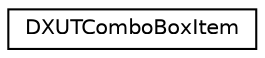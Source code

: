 digraph G
{
  edge [fontname="Helvetica",fontsize="10",labelfontname="Helvetica",labelfontsize="10"];
  node [fontname="Helvetica",fontsize="10",shape=record];
  rankdir="LR";
  Node1 [label="DXUTComboBoxItem",height=0.2,width=0.4,color="black", fillcolor="white", style="filled",URL="$struct_d_x_u_t_combo_box_item.html"];
}
